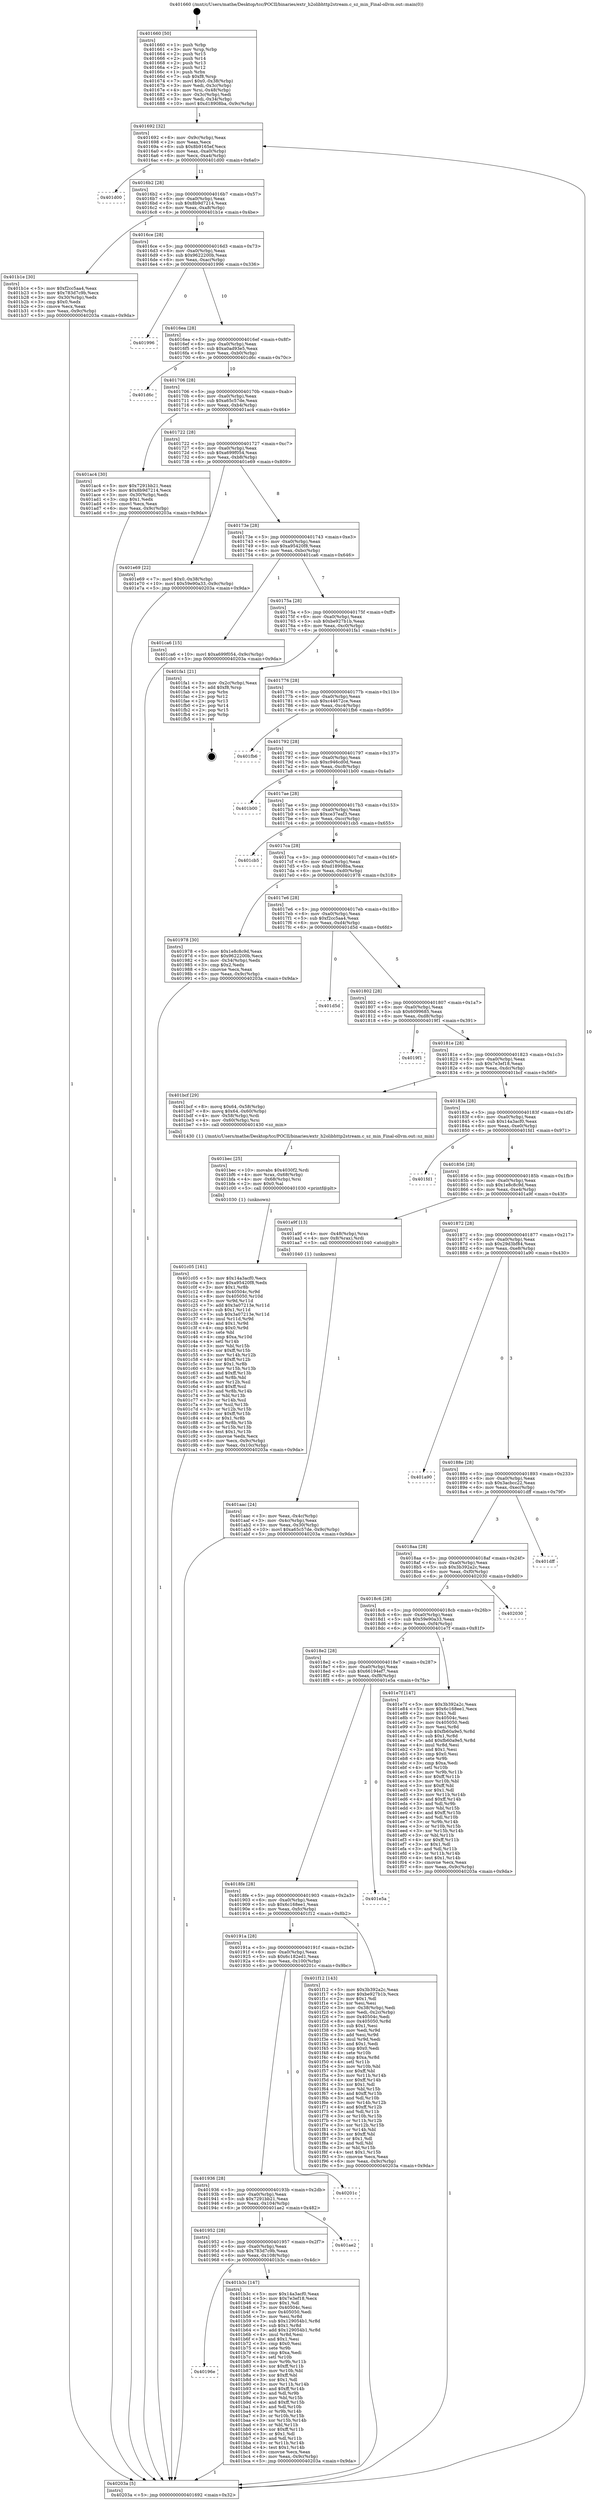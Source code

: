 digraph "0x401660" {
  label = "0x401660 (/mnt/c/Users/mathe/Desktop/tcc/POCII/binaries/extr_h2olibhttp2stream.c_sz_min_Final-ollvm.out::main(0))"
  labelloc = "t"
  node[shape=record]

  Entry [label="",width=0.3,height=0.3,shape=circle,fillcolor=black,style=filled]
  "0x401692" [label="{
     0x401692 [32]\l
     | [instrs]\l
     &nbsp;&nbsp;0x401692 \<+6\>: mov -0x9c(%rbp),%eax\l
     &nbsp;&nbsp;0x401698 \<+2\>: mov %eax,%ecx\l
     &nbsp;&nbsp;0x40169a \<+6\>: sub $0x8b9165ef,%ecx\l
     &nbsp;&nbsp;0x4016a0 \<+6\>: mov %eax,-0xa0(%rbp)\l
     &nbsp;&nbsp;0x4016a6 \<+6\>: mov %ecx,-0xa4(%rbp)\l
     &nbsp;&nbsp;0x4016ac \<+6\>: je 0000000000401d00 \<main+0x6a0\>\l
  }"]
  "0x401d00" [label="{
     0x401d00\l
  }", style=dashed]
  "0x4016b2" [label="{
     0x4016b2 [28]\l
     | [instrs]\l
     &nbsp;&nbsp;0x4016b2 \<+5\>: jmp 00000000004016b7 \<main+0x57\>\l
     &nbsp;&nbsp;0x4016b7 \<+6\>: mov -0xa0(%rbp),%eax\l
     &nbsp;&nbsp;0x4016bd \<+5\>: sub $0x8b9d7214,%eax\l
     &nbsp;&nbsp;0x4016c2 \<+6\>: mov %eax,-0xa8(%rbp)\l
     &nbsp;&nbsp;0x4016c8 \<+6\>: je 0000000000401b1e \<main+0x4be\>\l
  }"]
  Exit [label="",width=0.3,height=0.3,shape=circle,fillcolor=black,style=filled,peripheries=2]
  "0x401b1e" [label="{
     0x401b1e [30]\l
     | [instrs]\l
     &nbsp;&nbsp;0x401b1e \<+5\>: mov $0xf2cc5aa4,%eax\l
     &nbsp;&nbsp;0x401b23 \<+5\>: mov $0x783d7c9b,%ecx\l
     &nbsp;&nbsp;0x401b28 \<+3\>: mov -0x30(%rbp),%edx\l
     &nbsp;&nbsp;0x401b2b \<+3\>: cmp $0x0,%edx\l
     &nbsp;&nbsp;0x401b2e \<+3\>: cmove %ecx,%eax\l
     &nbsp;&nbsp;0x401b31 \<+6\>: mov %eax,-0x9c(%rbp)\l
     &nbsp;&nbsp;0x401b37 \<+5\>: jmp 000000000040203a \<main+0x9da\>\l
  }"]
  "0x4016ce" [label="{
     0x4016ce [28]\l
     | [instrs]\l
     &nbsp;&nbsp;0x4016ce \<+5\>: jmp 00000000004016d3 \<main+0x73\>\l
     &nbsp;&nbsp;0x4016d3 \<+6\>: mov -0xa0(%rbp),%eax\l
     &nbsp;&nbsp;0x4016d9 \<+5\>: sub $0x9622200b,%eax\l
     &nbsp;&nbsp;0x4016de \<+6\>: mov %eax,-0xac(%rbp)\l
     &nbsp;&nbsp;0x4016e4 \<+6\>: je 0000000000401996 \<main+0x336\>\l
  }"]
  "0x401c05" [label="{
     0x401c05 [161]\l
     | [instrs]\l
     &nbsp;&nbsp;0x401c05 \<+5\>: mov $0x14a3acf0,%ecx\l
     &nbsp;&nbsp;0x401c0a \<+5\>: mov $0xa95420f8,%edx\l
     &nbsp;&nbsp;0x401c0f \<+3\>: mov $0x1,%r8b\l
     &nbsp;&nbsp;0x401c12 \<+8\>: mov 0x40504c,%r9d\l
     &nbsp;&nbsp;0x401c1a \<+8\>: mov 0x405050,%r10d\l
     &nbsp;&nbsp;0x401c22 \<+3\>: mov %r9d,%r11d\l
     &nbsp;&nbsp;0x401c25 \<+7\>: add $0x3a07213e,%r11d\l
     &nbsp;&nbsp;0x401c2c \<+4\>: sub $0x1,%r11d\l
     &nbsp;&nbsp;0x401c30 \<+7\>: sub $0x3a07213e,%r11d\l
     &nbsp;&nbsp;0x401c37 \<+4\>: imul %r11d,%r9d\l
     &nbsp;&nbsp;0x401c3b \<+4\>: and $0x1,%r9d\l
     &nbsp;&nbsp;0x401c3f \<+4\>: cmp $0x0,%r9d\l
     &nbsp;&nbsp;0x401c43 \<+3\>: sete %bl\l
     &nbsp;&nbsp;0x401c46 \<+4\>: cmp $0xa,%r10d\l
     &nbsp;&nbsp;0x401c4a \<+4\>: setl %r14b\l
     &nbsp;&nbsp;0x401c4e \<+3\>: mov %bl,%r15b\l
     &nbsp;&nbsp;0x401c51 \<+4\>: xor $0xff,%r15b\l
     &nbsp;&nbsp;0x401c55 \<+3\>: mov %r14b,%r12b\l
     &nbsp;&nbsp;0x401c58 \<+4\>: xor $0xff,%r12b\l
     &nbsp;&nbsp;0x401c5c \<+4\>: xor $0x1,%r8b\l
     &nbsp;&nbsp;0x401c60 \<+3\>: mov %r15b,%r13b\l
     &nbsp;&nbsp;0x401c63 \<+4\>: and $0xff,%r13b\l
     &nbsp;&nbsp;0x401c67 \<+3\>: and %r8b,%bl\l
     &nbsp;&nbsp;0x401c6a \<+3\>: mov %r12b,%sil\l
     &nbsp;&nbsp;0x401c6d \<+4\>: and $0xff,%sil\l
     &nbsp;&nbsp;0x401c71 \<+3\>: and %r8b,%r14b\l
     &nbsp;&nbsp;0x401c74 \<+3\>: or %bl,%r13b\l
     &nbsp;&nbsp;0x401c77 \<+3\>: or %r14b,%sil\l
     &nbsp;&nbsp;0x401c7a \<+3\>: xor %sil,%r13b\l
     &nbsp;&nbsp;0x401c7d \<+3\>: or %r12b,%r15b\l
     &nbsp;&nbsp;0x401c80 \<+4\>: xor $0xff,%r15b\l
     &nbsp;&nbsp;0x401c84 \<+4\>: or $0x1,%r8b\l
     &nbsp;&nbsp;0x401c88 \<+3\>: and %r8b,%r15b\l
     &nbsp;&nbsp;0x401c8b \<+3\>: or %r15b,%r13b\l
     &nbsp;&nbsp;0x401c8e \<+4\>: test $0x1,%r13b\l
     &nbsp;&nbsp;0x401c92 \<+3\>: cmovne %edx,%ecx\l
     &nbsp;&nbsp;0x401c95 \<+6\>: mov %ecx,-0x9c(%rbp)\l
     &nbsp;&nbsp;0x401c9b \<+6\>: mov %eax,-0x10c(%rbp)\l
     &nbsp;&nbsp;0x401ca1 \<+5\>: jmp 000000000040203a \<main+0x9da\>\l
  }"]
  "0x401996" [label="{
     0x401996\l
  }", style=dashed]
  "0x4016ea" [label="{
     0x4016ea [28]\l
     | [instrs]\l
     &nbsp;&nbsp;0x4016ea \<+5\>: jmp 00000000004016ef \<main+0x8f\>\l
     &nbsp;&nbsp;0x4016ef \<+6\>: mov -0xa0(%rbp),%eax\l
     &nbsp;&nbsp;0x4016f5 \<+5\>: sub $0xa0ad93e5,%eax\l
     &nbsp;&nbsp;0x4016fa \<+6\>: mov %eax,-0xb0(%rbp)\l
     &nbsp;&nbsp;0x401700 \<+6\>: je 0000000000401d6c \<main+0x70c\>\l
  }"]
  "0x401bec" [label="{
     0x401bec [25]\l
     | [instrs]\l
     &nbsp;&nbsp;0x401bec \<+10\>: movabs $0x4030f2,%rdi\l
     &nbsp;&nbsp;0x401bf6 \<+4\>: mov %rax,-0x68(%rbp)\l
     &nbsp;&nbsp;0x401bfa \<+4\>: mov -0x68(%rbp),%rsi\l
     &nbsp;&nbsp;0x401bfe \<+2\>: mov $0x0,%al\l
     &nbsp;&nbsp;0x401c00 \<+5\>: call 0000000000401030 \<printf@plt\>\l
     | [calls]\l
     &nbsp;&nbsp;0x401030 \{1\} (unknown)\l
  }"]
  "0x401d6c" [label="{
     0x401d6c\l
  }", style=dashed]
  "0x401706" [label="{
     0x401706 [28]\l
     | [instrs]\l
     &nbsp;&nbsp;0x401706 \<+5\>: jmp 000000000040170b \<main+0xab\>\l
     &nbsp;&nbsp;0x40170b \<+6\>: mov -0xa0(%rbp),%eax\l
     &nbsp;&nbsp;0x401711 \<+5\>: sub $0xa65c57de,%eax\l
     &nbsp;&nbsp;0x401716 \<+6\>: mov %eax,-0xb4(%rbp)\l
     &nbsp;&nbsp;0x40171c \<+6\>: je 0000000000401ac4 \<main+0x464\>\l
  }"]
  "0x40196e" [label="{
     0x40196e\l
  }", style=dashed]
  "0x401ac4" [label="{
     0x401ac4 [30]\l
     | [instrs]\l
     &nbsp;&nbsp;0x401ac4 \<+5\>: mov $0x7291bb21,%eax\l
     &nbsp;&nbsp;0x401ac9 \<+5\>: mov $0x8b9d7214,%ecx\l
     &nbsp;&nbsp;0x401ace \<+3\>: mov -0x30(%rbp),%edx\l
     &nbsp;&nbsp;0x401ad1 \<+3\>: cmp $0x1,%edx\l
     &nbsp;&nbsp;0x401ad4 \<+3\>: cmovl %ecx,%eax\l
     &nbsp;&nbsp;0x401ad7 \<+6\>: mov %eax,-0x9c(%rbp)\l
     &nbsp;&nbsp;0x401add \<+5\>: jmp 000000000040203a \<main+0x9da\>\l
  }"]
  "0x401722" [label="{
     0x401722 [28]\l
     | [instrs]\l
     &nbsp;&nbsp;0x401722 \<+5\>: jmp 0000000000401727 \<main+0xc7\>\l
     &nbsp;&nbsp;0x401727 \<+6\>: mov -0xa0(%rbp),%eax\l
     &nbsp;&nbsp;0x40172d \<+5\>: sub $0xa699f054,%eax\l
     &nbsp;&nbsp;0x401732 \<+6\>: mov %eax,-0xb8(%rbp)\l
     &nbsp;&nbsp;0x401738 \<+6\>: je 0000000000401e69 \<main+0x809\>\l
  }"]
  "0x401b3c" [label="{
     0x401b3c [147]\l
     | [instrs]\l
     &nbsp;&nbsp;0x401b3c \<+5\>: mov $0x14a3acf0,%eax\l
     &nbsp;&nbsp;0x401b41 \<+5\>: mov $0x7e3ef18,%ecx\l
     &nbsp;&nbsp;0x401b46 \<+2\>: mov $0x1,%dl\l
     &nbsp;&nbsp;0x401b48 \<+7\>: mov 0x40504c,%esi\l
     &nbsp;&nbsp;0x401b4f \<+7\>: mov 0x405050,%edi\l
     &nbsp;&nbsp;0x401b56 \<+3\>: mov %esi,%r8d\l
     &nbsp;&nbsp;0x401b59 \<+7\>: sub $0x129054b1,%r8d\l
     &nbsp;&nbsp;0x401b60 \<+4\>: sub $0x1,%r8d\l
     &nbsp;&nbsp;0x401b64 \<+7\>: add $0x129054b1,%r8d\l
     &nbsp;&nbsp;0x401b6b \<+4\>: imul %r8d,%esi\l
     &nbsp;&nbsp;0x401b6f \<+3\>: and $0x1,%esi\l
     &nbsp;&nbsp;0x401b72 \<+3\>: cmp $0x0,%esi\l
     &nbsp;&nbsp;0x401b75 \<+4\>: sete %r9b\l
     &nbsp;&nbsp;0x401b79 \<+3\>: cmp $0xa,%edi\l
     &nbsp;&nbsp;0x401b7c \<+4\>: setl %r10b\l
     &nbsp;&nbsp;0x401b80 \<+3\>: mov %r9b,%r11b\l
     &nbsp;&nbsp;0x401b83 \<+4\>: xor $0xff,%r11b\l
     &nbsp;&nbsp;0x401b87 \<+3\>: mov %r10b,%bl\l
     &nbsp;&nbsp;0x401b8a \<+3\>: xor $0xff,%bl\l
     &nbsp;&nbsp;0x401b8d \<+3\>: xor $0x1,%dl\l
     &nbsp;&nbsp;0x401b90 \<+3\>: mov %r11b,%r14b\l
     &nbsp;&nbsp;0x401b93 \<+4\>: and $0xff,%r14b\l
     &nbsp;&nbsp;0x401b97 \<+3\>: and %dl,%r9b\l
     &nbsp;&nbsp;0x401b9a \<+3\>: mov %bl,%r15b\l
     &nbsp;&nbsp;0x401b9d \<+4\>: and $0xff,%r15b\l
     &nbsp;&nbsp;0x401ba1 \<+3\>: and %dl,%r10b\l
     &nbsp;&nbsp;0x401ba4 \<+3\>: or %r9b,%r14b\l
     &nbsp;&nbsp;0x401ba7 \<+3\>: or %r10b,%r15b\l
     &nbsp;&nbsp;0x401baa \<+3\>: xor %r15b,%r14b\l
     &nbsp;&nbsp;0x401bad \<+3\>: or %bl,%r11b\l
     &nbsp;&nbsp;0x401bb0 \<+4\>: xor $0xff,%r11b\l
     &nbsp;&nbsp;0x401bb4 \<+3\>: or $0x1,%dl\l
     &nbsp;&nbsp;0x401bb7 \<+3\>: and %dl,%r11b\l
     &nbsp;&nbsp;0x401bba \<+3\>: or %r11b,%r14b\l
     &nbsp;&nbsp;0x401bbd \<+4\>: test $0x1,%r14b\l
     &nbsp;&nbsp;0x401bc1 \<+3\>: cmovne %ecx,%eax\l
     &nbsp;&nbsp;0x401bc4 \<+6\>: mov %eax,-0x9c(%rbp)\l
     &nbsp;&nbsp;0x401bca \<+5\>: jmp 000000000040203a \<main+0x9da\>\l
  }"]
  "0x401e69" [label="{
     0x401e69 [22]\l
     | [instrs]\l
     &nbsp;&nbsp;0x401e69 \<+7\>: movl $0x0,-0x38(%rbp)\l
     &nbsp;&nbsp;0x401e70 \<+10\>: movl $0x59e90a33,-0x9c(%rbp)\l
     &nbsp;&nbsp;0x401e7a \<+5\>: jmp 000000000040203a \<main+0x9da\>\l
  }"]
  "0x40173e" [label="{
     0x40173e [28]\l
     | [instrs]\l
     &nbsp;&nbsp;0x40173e \<+5\>: jmp 0000000000401743 \<main+0xe3\>\l
     &nbsp;&nbsp;0x401743 \<+6\>: mov -0xa0(%rbp),%eax\l
     &nbsp;&nbsp;0x401749 \<+5\>: sub $0xa95420f8,%eax\l
     &nbsp;&nbsp;0x40174e \<+6\>: mov %eax,-0xbc(%rbp)\l
     &nbsp;&nbsp;0x401754 \<+6\>: je 0000000000401ca6 \<main+0x646\>\l
  }"]
  "0x401952" [label="{
     0x401952 [28]\l
     | [instrs]\l
     &nbsp;&nbsp;0x401952 \<+5\>: jmp 0000000000401957 \<main+0x2f7\>\l
     &nbsp;&nbsp;0x401957 \<+6\>: mov -0xa0(%rbp),%eax\l
     &nbsp;&nbsp;0x40195d \<+5\>: sub $0x783d7c9b,%eax\l
     &nbsp;&nbsp;0x401962 \<+6\>: mov %eax,-0x108(%rbp)\l
     &nbsp;&nbsp;0x401968 \<+6\>: je 0000000000401b3c \<main+0x4dc\>\l
  }"]
  "0x401ca6" [label="{
     0x401ca6 [15]\l
     | [instrs]\l
     &nbsp;&nbsp;0x401ca6 \<+10\>: movl $0xa699f054,-0x9c(%rbp)\l
     &nbsp;&nbsp;0x401cb0 \<+5\>: jmp 000000000040203a \<main+0x9da\>\l
  }"]
  "0x40175a" [label="{
     0x40175a [28]\l
     | [instrs]\l
     &nbsp;&nbsp;0x40175a \<+5\>: jmp 000000000040175f \<main+0xff\>\l
     &nbsp;&nbsp;0x40175f \<+6\>: mov -0xa0(%rbp),%eax\l
     &nbsp;&nbsp;0x401765 \<+5\>: sub $0xbe927b1b,%eax\l
     &nbsp;&nbsp;0x40176a \<+6\>: mov %eax,-0xc0(%rbp)\l
     &nbsp;&nbsp;0x401770 \<+6\>: je 0000000000401fa1 \<main+0x941\>\l
  }"]
  "0x401ae2" [label="{
     0x401ae2\l
  }", style=dashed]
  "0x401fa1" [label="{
     0x401fa1 [21]\l
     | [instrs]\l
     &nbsp;&nbsp;0x401fa1 \<+3\>: mov -0x2c(%rbp),%eax\l
     &nbsp;&nbsp;0x401fa4 \<+7\>: add $0xf8,%rsp\l
     &nbsp;&nbsp;0x401fab \<+1\>: pop %rbx\l
     &nbsp;&nbsp;0x401fac \<+2\>: pop %r12\l
     &nbsp;&nbsp;0x401fae \<+2\>: pop %r13\l
     &nbsp;&nbsp;0x401fb0 \<+2\>: pop %r14\l
     &nbsp;&nbsp;0x401fb2 \<+2\>: pop %r15\l
     &nbsp;&nbsp;0x401fb4 \<+1\>: pop %rbp\l
     &nbsp;&nbsp;0x401fb5 \<+1\>: ret\l
  }"]
  "0x401776" [label="{
     0x401776 [28]\l
     | [instrs]\l
     &nbsp;&nbsp;0x401776 \<+5\>: jmp 000000000040177b \<main+0x11b\>\l
     &nbsp;&nbsp;0x40177b \<+6\>: mov -0xa0(%rbp),%eax\l
     &nbsp;&nbsp;0x401781 \<+5\>: sub $0xc44672ce,%eax\l
     &nbsp;&nbsp;0x401786 \<+6\>: mov %eax,-0xc4(%rbp)\l
     &nbsp;&nbsp;0x40178c \<+6\>: je 0000000000401fb6 \<main+0x956\>\l
  }"]
  "0x401936" [label="{
     0x401936 [28]\l
     | [instrs]\l
     &nbsp;&nbsp;0x401936 \<+5\>: jmp 000000000040193b \<main+0x2db\>\l
     &nbsp;&nbsp;0x40193b \<+6\>: mov -0xa0(%rbp),%eax\l
     &nbsp;&nbsp;0x401941 \<+5\>: sub $0x7291bb21,%eax\l
     &nbsp;&nbsp;0x401946 \<+6\>: mov %eax,-0x104(%rbp)\l
     &nbsp;&nbsp;0x40194c \<+6\>: je 0000000000401ae2 \<main+0x482\>\l
  }"]
  "0x401fb6" [label="{
     0x401fb6\l
  }", style=dashed]
  "0x401792" [label="{
     0x401792 [28]\l
     | [instrs]\l
     &nbsp;&nbsp;0x401792 \<+5\>: jmp 0000000000401797 \<main+0x137\>\l
     &nbsp;&nbsp;0x401797 \<+6\>: mov -0xa0(%rbp),%eax\l
     &nbsp;&nbsp;0x40179d \<+5\>: sub $0xc946cd0d,%eax\l
     &nbsp;&nbsp;0x4017a2 \<+6\>: mov %eax,-0xc8(%rbp)\l
     &nbsp;&nbsp;0x4017a8 \<+6\>: je 0000000000401b00 \<main+0x4a0\>\l
  }"]
  "0x40201c" [label="{
     0x40201c\l
  }", style=dashed]
  "0x401b00" [label="{
     0x401b00\l
  }", style=dashed]
  "0x4017ae" [label="{
     0x4017ae [28]\l
     | [instrs]\l
     &nbsp;&nbsp;0x4017ae \<+5\>: jmp 00000000004017b3 \<main+0x153\>\l
     &nbsp;&nbsp;0x4017b3 \<+6\>: mov -0xa0(%rbp),%eax\l
     &nbsp;&nbsp;0x4017b9 \<+5\>: sub $0xce37eaf3,%eax\l
     &nbsp;&nbsp;0x4017be \<+6\>: mov %eax,-0xcc(%rbp)\l
     &nbsp;&nbsp;0x4017c4 \<+6\>: je 0000000000401cb5 \<main+0x655\>\l
  }"]
  "0x40191a" [label="{
     0x40191a [28]\l
     | [instrs]\l
     &nbsp;&nbsp;0x40191a \<+5\>: jmp 000000000040191f \<main+0x2bf\>\l
     &nbsp;&nbsp;0x40191f \<+6\>: mov -0xa0(%rbp),%eax\l
     &nbsp;&nbsp;0x401925 \<+5\>: sub $0x6c182ed1,%eax\l
     &nbsp;&nbsp;0x40192a \<+6\>: mov %eax,-0x100(%rbp)\l
     &nbsp;&nbsp;0x401930 \<+6\>: je 000000000040201c \<main+0x9bc\>\l
  }"]
  "0x401cb5" [label="{
     0x401cb5\l
  }", style=dashed]
  "0x4017ca" [label="{
     0x4017ca [28]\l
     | [instrs]\l
     &nbsp;&nbsp;0x4017ca \<+5\>: jmp 00000000004017cf \<main+0x16f\>\l
     &nbsp;&nbsp;0x4017cf \<+6\>: mov -0xa0(%rbp),%eax\l
     &nbsp;&nbsp;0x4017d5 \<+5\>: sub $0xd18908ba,%eax\l
     &nbsp;&nbsp;0x4017da \<+6\>: mov %eax,-0xd0(%rbp)\l
     &nbsp;&nbsp;0x4017e0 \<+6\>: je 0000000000401978 \<main+0x318\>\l
  }"]
  "0x401f12" [label="{
     0x401f12 [143]\l
     | [instrs]\l
     &nbsp;&nbsp;0x401f12 \<+5\>: mov $0x3b392a2c,%eax\l
     &nbsp;&nbsp;0x401f17 \<+5\>: mov $0xbe927b1b,%ecx\l
     &nbsp;&nbsp;0x401f1c \<+2\>: mov $0x1,%dl\l
     &nbsp;&nbsp;0x401f1e \<+2\>: xor %esi,%esi\l
     &nbsp;&nbsp;0x401f20 \<+3\>: mov -0x38(%rbp),%edi\l
     &nbsp;&nbsp;0x401f23 \<+3\>: mov %edi,-0x2c(%rbp)\l
     &nbsp;&nbsp;0x401f26 \<+7\>: mov 0x40504c,%edi\l
     &nbsp;&nbsp;0x401f2d \<+8\>: mov 0x405050,%r8d\l
     &nbsp;&nbsp;0x401f35 \<+3\>: sub $0x1,%esi\l
     &nbsp;&nbsp;0x401f38 \<+3\>: mov %edi,%r9d\l
     &nbsp;&nbsp;0x401f3b \<+3\>: add %esi,%r9d\l
     &nbsp;&nbsp;0x401f3e \<+4\>: imul %r9d,%edi\l
     &nbsp;&nbsp;0x401f42 \<+3\>: and $0x1,%edi\l
     &nbsp;&nbsp;0x401f45 \<+3\>: cmp $0x0,%edi\l
     &nbsp;&nbsp;0x401f48 \<+4\>: sete %r10b\l
     &nbsp;&nbsp;0x401f4c \<+4\>: cmp $0xa,%r8d\l
     &nbsp;&nbsp;0x401f50 \<+4\>: setl %r11b\l
     &nbsp;&nbsp;0x401f54 \<+3\>: mov %r10b,%bl\l
     &nbsp;&nbsp;0x401f57 \<+3\>: xor $0xff,%bl\l
     &nbsp;&nbsp;0x401f5a \<+3\>: mov %r11b,%r14b\l
     &nbsp;&nbsp;0x401f5d \<+4\>: xor $0xff,%r14b\l
     &nbsp;&nbsp;0x401f61 \<+3\>: xor $0x1,%dl\l
     &nbsp;&nbsp;0x401f64 \<+3\>: mov %bl,%r15b\l
     &nbsp;&nbsp;0x401f67 \<+4\>: and $0xff,%r15b\l
     &nbsp;&nbsp;0x401f6b \<+3\>: and %dl,%r10b\l
     &nbsp;&nbsp;0x401f6e \<+3\>: mov %r14b,%r12b\l
     &nbsp;&nbsp;0x401f71 \<+4\>: and $0xff,%r12b\l
     &nbsp;&nbsp;0x401f75 \<+3\>: and %dl,%r11b\l
     &nbsp;&nbsp;0x401f78 \<+3\>: or %r10b,%r15b\l
     &nbsp;&nbsp;0x401f7b \<+3\>: or %r11b,%r12b\l
     &nbsp;&nbsp;0x401f7e \<+3\>: xor %r12b,%r15b\l
     &nbsp;&nbsp;0x401f81 \<+3\>: or %r14b,%bl\l
     &nbsp;&nbsp;0x401f84 \<+3\>: xor $0xff,%bl\l
     &nbsp;&nbsp;0x401f87 \<+3\>: or $0x1,%dl\l
     &nbsp;&nbsp;0x401f8a \<+2\>: and %dl,%bl\l
     &nbsp;&nbsp;0x401f8c \<+3\>: or %bl,%r15b\l
     &nbsp;&nbsp;0x401f8f \<+4\>: test $0x1,%r15b\l
     &nbsp;&nbsp;0x401f93 \<+3\>: cmovne %ecx,%eax\l
     &nbsp;&nbsp;0x401f96 \<+6\>: mov %eax,-0x9c(%rbp)\l
     &nbsp;&nbsp;0x401f9c \<+5\>: jmp 000000000040203a \<main+0x9da\>\l
  }"]
  "0x401978" [label="{
     0x401978 [30]\l
     | [instrs]\l
     &nbsp;&nbsp;0x401978 \<+5\>: mov $0x1e8c8c9d,%eax\l
     &nbsp;&nbsp;0x40197d \<+5\>: mov $0x9622200b,%ecx\l
     &nbsp;&nbsp;0x401982 \<+3\>: mov -0x34(%rbp),%edx\l
     &nbsp;&nbsp;0x401985 \<+3\>: cmp $0x2,%edx\l
     &nbsp;&nbsp;0x401988 \<+3\>: cmovne %ecx,%eax\l
     &nbsp;&nbsp;0x40198b \<+6\>: mov %eax,-0x9c(%rbp)\l
     &nbsp;&nbsp;0x401991 \<+5\>: jmp 000000000040203a \<main+0x9da\>\l
  }"]
  "0x4017e6" [label="{
     0x4017e6 [28]\l
     | [instrs]\l
     &nbsp;&nbsp;0x4017e6 \<+5\>: jmp 00000000004017eb \<main+0x18b\>\l
     &nbsp;&nbsp;0x4017eb \<+6\>: mov -0xa0(%rbp),%eax\l
     &nbsp;&nbsp;0x4017f1 \<+5\>: sub $0xf2cc5aa4,%eax\l
     &nbsp;&nbsp;0x4017f6 \<+6\>: mov %eax,-0xd4(%rbp)\l
     &nbsp;&nbsp;0x4017fc \<+6\>: je 0000000000401d5d \<main+0x6fd\>\l
  }"]
  "0x40203a" [label="{
     0x40203a [5]\l
     | [instrs]\l
     &nbsp;&nbsp;0x40203a \<+5\>: jmp 0000000000401692 \<main+0x32\>\l
  }"]
  "0x401660" [label="{
     0x401660 [50]\l
     | [instrs]\l
     &nbsp;&nbsp;0x401660 \<+1\>: push %rbp\l
     &nbsp;&nbsp;0x401661 \<+3\>: mov %rsp,%rbp\l
     &nbsp;&nbsp;0x401664 \<+2\>: push %r15\l
     &nbsp;&nbsp;0x401666 \<+2\>: push %r14\l
     &nbsp;&nbsp;0x401668 \<+2\>: push %r13\l
     &nbsp;&nbsp;0x40166a \<+2\>: push %r12\l
     &nbsp;&nbsp;0x40166c \<+1\>: push %rbx\l
     &nbsp;&nbsp;0x40166d \<+7\>: sub $0xf8,%rsp\l
     &nbsp;&nbsp;0x401674 \<+7\>: movl $0x0,-0x38(%rbp)\l
     &nbsp;&nbsp;0x40167b \<+3\>: mov %edi,-0x3c(%rbp)\l
     &nbsp;&nbsp;0x40167e \<+4\>: mov %rsi,-0x48(%rbp)\l
     &nbsp;&nbsp;0x401682 \<+3\>: mov -0x3c(%rbp),%edi\l
     &nbsp;&nbsp;0x401685 \<+3\>: mov %edi,-0x34(%rbp)\l
     &nbsp;&nbsp;0x401688 \<+10\>: movl $0xd18908ba,-0x9c(%rbp)\l
  }"]
  "0x4018fe" [label="{
     0x4018fe [28]\l
     | [instrs]\l
     &nbsp;&nbsp;0x4018fe \<+5\>: jmp 0000000000401903 \<main+0x2a3\>\l
     &nbsp;&nbsp;0x401903 \<+6\>: mov -0xa0(%rbp),%eax\l
     &nbsp;&nbsp;0x401909 \<+5\>: sub $0x6c168ee1,%eax\l
     &nbsp;&nbsp;0x40190e \<+6\>: mov %eax,-0xfc(%rbp)\l
     &nbsp;&nbsp;0x401914 \<+6\>: je 0000000000401f12 \<main+0x8b2\>\l
  }"]
  "0x401d5d" [label="{
     0x401d5d\l
  }", style=dashed]
  "0x401802" [label="{
     0x401802 [28]\l
     | [instrs]\l
     &nbsp;&nbsp;0x401802 \<+5\>: jmp 0000000000401807 \<main+0x1a7\>\l
     &nbsp;&nbsp;0x401807 \<+6\>: mov -0xa0(%rbp),%eax\l
     &nbsp;&nbsp;0x40180d \<+5\>: sub $0x6099685,%eax\l
     &nbsp;&nbsp;0x401812 \<+6\>: mov %eax,-0xd8(%rbp)\l
     &nbsp;&nbsp;0x401818 \<+6\>: je 00000000004019f1 \<main+0x391\>\l
  }"]
  "0x401e5a" [label="{
     0x401e5a\l
  }", style=dashed]
  "0x4019f1" [label="{
     0x4019f1\l
  }", style=dashed]
  "0x40181e" [label="{
     0x40181e [28]\l
     | [instrs]\l
     &nbsp;&nbsp;0x40181e \<+5\>: jmp 0000000000401823 \<main+0x1c3\>\l
     &nbsp;&nbsp;0x401823 \<+6\>: mov -0xa0(%rbp),%eax\l
     &nbsp;&nbsp;0x401829 \<+5\>: sub $0x7e3ef18,%eax\l
     &nbsp;&nbsp;0x40182e \<+6\>: mov %eax,-0xdc(%rbp)\l
     &nbsp;&nbsp;0x401834 \<+6\>: je 0000000000401bcf \<main+0x56f\>\l
  }"]
  "0x4018e2" [label="{
     0x4018e2 [28]\l
     | [instrs]\l
     &nbsp;&nbsp;0x4018e2 \<+5\>: jmp 00000000004018e7 \<main+0x287\>\l
     &nbsp;&nbsp;0x4018e7 \<+6\>: mov -0xa0(%rbp),%eax\l
     &nbsp;&nbsp;0x4018ed \<+5\>: sub $0x66194ef7,%eax\l
     &nbsp;&nbsp;0x4018f2 \<+6\>: mov %eax,-0xf8(%rbp)\l
     &nbsp;&nbsp;0x4018f8 \<+6\>: je 0000000000401e5a \<main+0x7fa\>\l
  }"]
  "0x401bcf" [label="{
     0x401bcf [29]\l
     | [instrs]\l
     &nbsp;&nbsp;0x401bcf \<+8\>: movq $0x64,-0x58(%rbp)\l
     &nbsp;&nbsp;0x401bd7 \<+8\>: movq $0x64,-0x60(%rbp)\l
     &nbsp;&nbsp;0x401bdf \<+4\>: mov -0x58(%rbp),%rdi\l
     &nbsp;&nbsp;0x401be3 \<+4\>: mov -0x60(%rbp),%rsi\l
     &nbsp;&nbsp;0x401be7 \<+5\>: call 0000000000401430 \<sz_min\>\l
     | [calls]\l
     &nbsp;&nbsp;0x401430 \{1\} (/mnt/c/Users/mathe/Desktop/tcc/POCII/binaries/extr_h2olibhttp2stream.c_sz_min_Final-ollvm.out::sz_min)\l
  }"]
  "0x40183a" [label="{
     0x40183a [28]\l
     | [instrs]\l
     &nbsp;&nbsp;0x40183a \<+5\>: jmp 000000000040183f \<main+0x1df\>\l
     &nbsp;&nbsp;0x40183f \<+6\>: mov -0xa0(%rbp),%eax\l
     &nbsp;&nbsp;0x401845 \<+5\>: sub $0x14a3acf0,%eax\l
     &nbsp;&nbsp;0x40184a \<+6\>: mov %eax,-0xe0(%rbp)\l
     &nbsp;&nbsp;0x401850 \<+6\>: je 0000000000401fd1 \<main+0x971\>\l
  }"]
  "0x401e7f" [label="{
     0x401e7f [147]\l
     | [instrs]\l
     &nbsp;&nbsp;0x401e7f \<+5\>: mov $0x3b392a2c,%eax\l
     &nbsp;&nbsp;0x401e84 \<+5\>: mov $0x6c168ee1,%ecx\l
     &nbsp;&nbsp;0x401e89 \<+2\>: mov $0x1,%dl\l
     &nbsp;&nbsp;0x401e8b \<+7\>: mov 0x40504c,%esi\l
     &nbsp;&nbsp;0x401e92 \<+7\>: mov 0x405050,%edi\l
     &nbsp;&nbsp;0x401e99 \<+3\>: mov %esi,%r8d\l
     &nbsp;&nbsp;0x401e9c \<+7\>: sub $0xfb60a9e5,%r8d\l
     &nbsp;&nbsp;0x401ea3 \<+4\>: sub $0x1,%r8d\l
     &nbsp;&nbsp;0x401ea7 \<+7\>: add $0xfb60a9e5,%r8d\l
     &nbsp;&nbsp;0x401eae \<+4\>: imul %r8d,%esi\l
     &nbsp;&nbsp;0x401eb2 \<+3\>: and $0x1,%esi\l
     &nbsp;&nbsp;0x401eb5 \<+3\>: cmp $0x0,%esi\l
     &nbsp;&nbsp;0x401eb8 \<+4\>: sete %r9b\l
     &nbsp;&nbsp;0x401ebc \<+3\>: cmp $0xa,%edi\l
     &nbsp;&nbsp;0x401ebf \<+4\>: setl %r10b\l
     &nbsp;&nbsp;0x401ec3 \<+3\>: mov %r9b,%r11b\l
     &nbsp;&nbsp;0x401ec6 \<+4\>: xor $0xff,%r11b\l
     &nbsp;&nbsp;0x401eca \<+3\>: mov %r10b,%bl\l
     &nbsp;&nbsp;0x401ecd \<+3\>: xor $0xff,%bl\l
     &nbsp;&nbsp;0x401ed0 \<+3\>: xor $0x1,%dl\l
     &nbsp;&nbsp;0x401ed3 \<+3\>: mov %r11b,%r14b\l
     &nbsp;&nbsp;0x401ed6 \<+4\>: and $0xff,%r14b\l
     &nbsp;&nbsp;0x401eda \<+3\>: and %dl,%r9b\l
     &nbsp;&nbsp;0x401edd \<+3\>: mov %bl,%r15b\l
     &nbsp;&nbsp;0x401ee0 \<+4\>: and $0xff,%r15b\l
     &nbsp;&nbsp;0x401ee4 \<+3\>: and %dl,%r10b\l
     &nbsp;&nbsp;0x401ee7 \<+3\>: or %r9b,%r14b\l
     &nbsp;&nbsp;0x401eea \<+3\>: or %r10b,%r15b\l
     &nbsp;&nbsp;0x401eed \<+3\>: xor %r15b,%r14b\l
     &nbsp;&nbsp;0x401ef0 \<+3\>: or %bl,%r11b\l
     &nbsp;&nbsp;0x401ef3 \<+4\>: xor $0xff,%r11b\l
     &nbsp;&nbsp;0x401ef7 \<+3\>: or $0x1,%dl\l
     &nbsp;&nbsp;0x401efa \<+3\>: and %dl,%r11b\l
     &nbsp;&nbsp;0x401efd \<+3\>: or %r11b,%r14b\l
     &nbsp;&nbsp;0x401f00 \<+4\>: test $0x1,%r14b\l
     &nbsp;&nbsp;0x401f04 \<+3\>: cmovne %ecx,%eax\l
     &nbsp;&nbsp;0x401f07 \<+6\>: mov %eax,-0x9c(%rbp)\l
     &nbsp;&nbsp;0x401f0d \<+5\>: jmp 000000000040203a \<main+0x9da\>\l
  }"]
  "0x401fd1" [label="{
     0x401fd1\l
  }", style=dashed]
  "0x401856" [label="{
     0x401856 [28]\l
     | [instrs]\l
     &nbsp;&nbsp;0x401856 \<+5\>: jmp 000000000040185b \<main+0x1fb\>\l
     &nbsp;&nbsp;0x40185b \<+6\>: mov -0xa0(%rbp),%eax\l
     &nbsp;&nbsp;0x401861 \<+5\>: sub $0x1e8c8c9d,%eax\l
     &nbsp;&nbsp;0x401866 \<+6\>: mov %eax,-0xe4(%rbp)\l
     &nbsp;&nbsp;0x40186c \<+6\>: je 0000000000401a9f \<main+0x43f\>\l
  }"]
  "0x4018c6" [label="{
     0x4018c6 [28]\l
     | [instrs]\l
     &nbsp;&nbsp;0x4018c6 \<+5\>: jmp 00000000004018cb \<main+0x26b\>\l
     &nbsp;&nbsp;0x4018cb \<+6\>: mov -0xa0(%rbp),%eax\l
     &nbsp;&nbsp;0x4018d1 \<+5\>: sub $0x59e90a33,%eax\l
     &nbsp;&nbsp;0x4018d6 \<+6\>: mov %eax,-0xf4(%rbp)\l
     &nbsp;&nbsp;0x4018dc \<+6\>: je 0000000000401e7f \<main+0x81f\>\l
  }"]
  "0x401a9f" [label="{
     0x401a9f [13]\l
     | [instrs]\l
     &nbsp;&nbsp;0x401a9f \<+4\>: mov -0x48(%rbp),%rax\l
     &nbsp;&nbsp;0x401aa3 \<+4\>: mov 0x8(%rax),%rdi\l
     &nbsp;&nbsp;0x401aa7 \<+5\>: call 0000000000401040 \<atoi@plt\>\l
     | [calls]\l
     &nbsp;&nbsp;0x401040 \{1\} (unknown)\l
  }"]
  "0x401872" [label="{
     0x401872 [28]\l
     | [instrs]\l
     &nbsp;&nbsp;0x401872 \<+5\>: jmp 0000000000401877 \<main+0x217\>\l
     &nbsp;&nbsp;0x401877 \<+6\>: mov -0xa0(%rbp),%eax\l
     &nbsp;&nbsp;0x40187d \<+5\>: sub $0x29d3bf84,%eax\l
     &nbsp;&nbsp;0x401882 \<+6\>: mov %eax,-0xe8(%rbp)\l
     &nbsp;&nbsp;0x401888 \<+6\>: je 0000000000401a90 \<main+0x430\>\l
  }"]
  "0x401aac" [label="{
     0x401aac [24]\l
     | [instrs]\l
     &nbsp;&nbsp;0x401aac \<+3\>: mov %eax,-0x4c(%rbp)\l
     &nbsp;&nbsp;0x401aaf \<+3\>: mov -0x4c(%rbp),%eax\l
     &nbsp;&nbsp;0x401ab2 \<+3\>: mov %eax,-0x30(%rbp)\l
     &nbsp;&nbsp;0x401ab5 \<+10\>: movl $0xa65c57de,-0x9c(%rbp)\l
     &nbsp;&nbsp;0x401abf \<+5\>: jmp 000000000040203a \<main+0x9da\>\l
  }"]
  "0x402030" [label="{
     0x402030\l
  }", style=dashed]
  "0x401a90" [label="{
     0x401a90\l
  }", style=dashed]
  "0x40188e" [label="{
     0x40188e [28]\l
     | [instrs]\l
     &nbsp;&nbsp;0x40188e \<+5\>: jmp 0000000000401893 \<main+0x233\>\l
     &nbsp;&nbsp;0x401893 \<+6\>: mov -0xa0(%rbp),%eax\l
     &nbsp;&nbsp;0x401899 \<+5\>: sub $0x3acbcc22,%eax\l
     &nbsp;&nbsp;0x40189e \<+6\>: mov %eax,-0xec(%rbp)\l
     &nbsp;&nbsp;0x4018a4 \<+6\>: je 0000000000401dff \<main+0x79f\>\l
  }"]
  "0x4018aa" [label="{
     0x4018aa [28]\l
     | [instrs]\l
     &nbsp;&nbsp;0x4018aa \<+5\>: jmp 00000000004018af \<main+0x24f\>\l
     &nbsp;&nbsp;0x4018af \<+6\>: mov -0xa0(%rbp),%eax\l
     &nbsp;&nbsp;0x4018b5 \<+5\>: sub $0x3b392a2c,%eax\l
     &nbsp;&nbsp;0x4018ba \<+6\>: mov %eax,-0xf0(%rbp)\l
     &nbsp;&nbsp;0x4018c0 \<+6\>: je 0000000000402030 \<main+0x9d0\>\l
  }"]
  "0x401dff" [label="{
     0x401dff\l
  }", style=dashed]
  Entry -> "0x401660" [label=" 1"]
  "0x401692" -> "0x401d00" [label=" 0"]
  "0x401692" -> "0x4016b2" [label=" 11"]
  "0x401fa1" -> Exit [label=" 1"]
  "0x4016b2" -> "0x401b1e" [label=" 1"]
  "0x4016b2" -> "0x4016ce" [label=" 10"]
  "0x401f12" -> "0x40203a" [label=" 1"]
  "0x4016ce" -> "0x401996" [label=" 0"]
  "0x4016ce" -> "0x4016ea" [label=" 10"]
  "0x401e7f" -> "0x40203a" [label=" 1"]
  "0x4016ea" -> "0x401d6c" [label=" 0"]
  "0x4016ea" -> "0x401706" [label=" 10"]
  "0x401e69" -> "0x40203a" [label=" 1"]
  "0x401706" -> "0x401ac4" [label=" 1"]
  "0x401706" -> "0x401722" [label=" 9"]
  "0x401ca6" -> "0x40203a" [label=" 1"]
  "0x401722" -> "0x401e69" [label=" 1"]
  "0x401722" -> "0x40173e" [label=" 8"]
  "0x401c05" -> "0x40203a" [label=" 1"]
  "0x40173e" -> "0x401ca6" [label=" 1"]
  "0x40173e" -> "0x40175a" [label=" 7"]
  "0x401bcf" -> "0x401bec" [label=" 1"]
  "0x40175a" -> "0x401fa1" [label=" 1"]
  "0x40175a" -> "0x401776" [label=" 6"]
  "0x401b3c" -> "0x40203a" [label=" 1"]
  "0x401776" -> "0x401fb6" [label=" 0"]
  "0x401776" -> "0x401792" [label=" 6"]
  "0x401952" -> "0x401b3c" [label=" 1"]
  "0x401792" -> "0x401b00" [label=" 0"]
  "0x401792" -> "0x4017ae" [label=" 6"]
  "0x401bec" -> "0x401c05" [label=" 1"]
  "0x4017ae" -> "0x401cb5" [label=" 0"]
  "0x4017ae" -> "0x4017ca" [label=" 6"]
  "0x401936" -> "0x401ae2" [label=" 0"]
  "0x4017ca" -> "0x401978" [label=" 1"]
  "0x4017ca" -> "0x4017e6" [label=" 5"]
  "0x401978" -> "0x40203a" [label=" 1"]
  "0x401660" -> "0x401692" [label=" 1"]
  "0x40203a" -> "0x401692" [label=" 10"]
  "0x401952" -> "0x40196e" [label=" 0"]
  "0x4017e6" -> "0x401d5d" [label=" 0"]
  "0x4017e6" -> "0x401802" [label=" 5"]
  "0x40191a" -> "0x40201c" [label=" 0"]
  "0x401802" -> "0x4019f1" [label=" 0"]
  "0x401802" -> "0x40181e" [label=" 5"]
  "0x401936" -> "0x401952" [label=" 1"]
  "0x40181e" -> "0x401bcf" [label=" 1"]
  "0x40181e" -> "0x40183a" [label=" 4"]
  "0x4018fe" -> "0x401f12" [label=" 1"]
  "0x40183a" -> "0x401fd1" [label=" 0"]
  "0x40183a" -> "0x401856" [label=" 4"]
  "0x40191a" -> "0x401936" [label=" 1"]
  "0x401856" -> "0x401a9f" [label=" 1"]
  "0x401856" -> "0x401872" [label=" 3"]
  "0x401a9f" -> "0x401aac" [label=" 1"]
  "0x401aac" -> "0x40203a" [label=" 1"]
  "0x401ac4" -> "0x40203a" [label=" 1"]
  "0x401b1e" -> "0x40203a" [label=" 1"]
  "0x4018e2" -> "0x401e5a" [label=" 0"]
  "0x401872" -> "0x401a90" [label=" 0"]
  "0x401872" -> "0x40188e" [label=" 3"]
  "0x4018fe" -> "0x40191a" [label=" 1"]
  "0x40188e" -> "0x401dff" [label=" 0"]
  "0x40188e" -> "0x4018aa" [label=" 3"]
  "0x4018c6" -> "0x4018e2" [label=" 2"]
  "0x4018aa" -> "0x402030" [label=" 0"]
  "0x4018aa" -> "0x4018c6" [label=" 3"]
  "0x4018e2" -> "0x4018fe" [label=" 2"]
  "0x4018c6" -> "0x401e7f" [label=" 1"]
}
